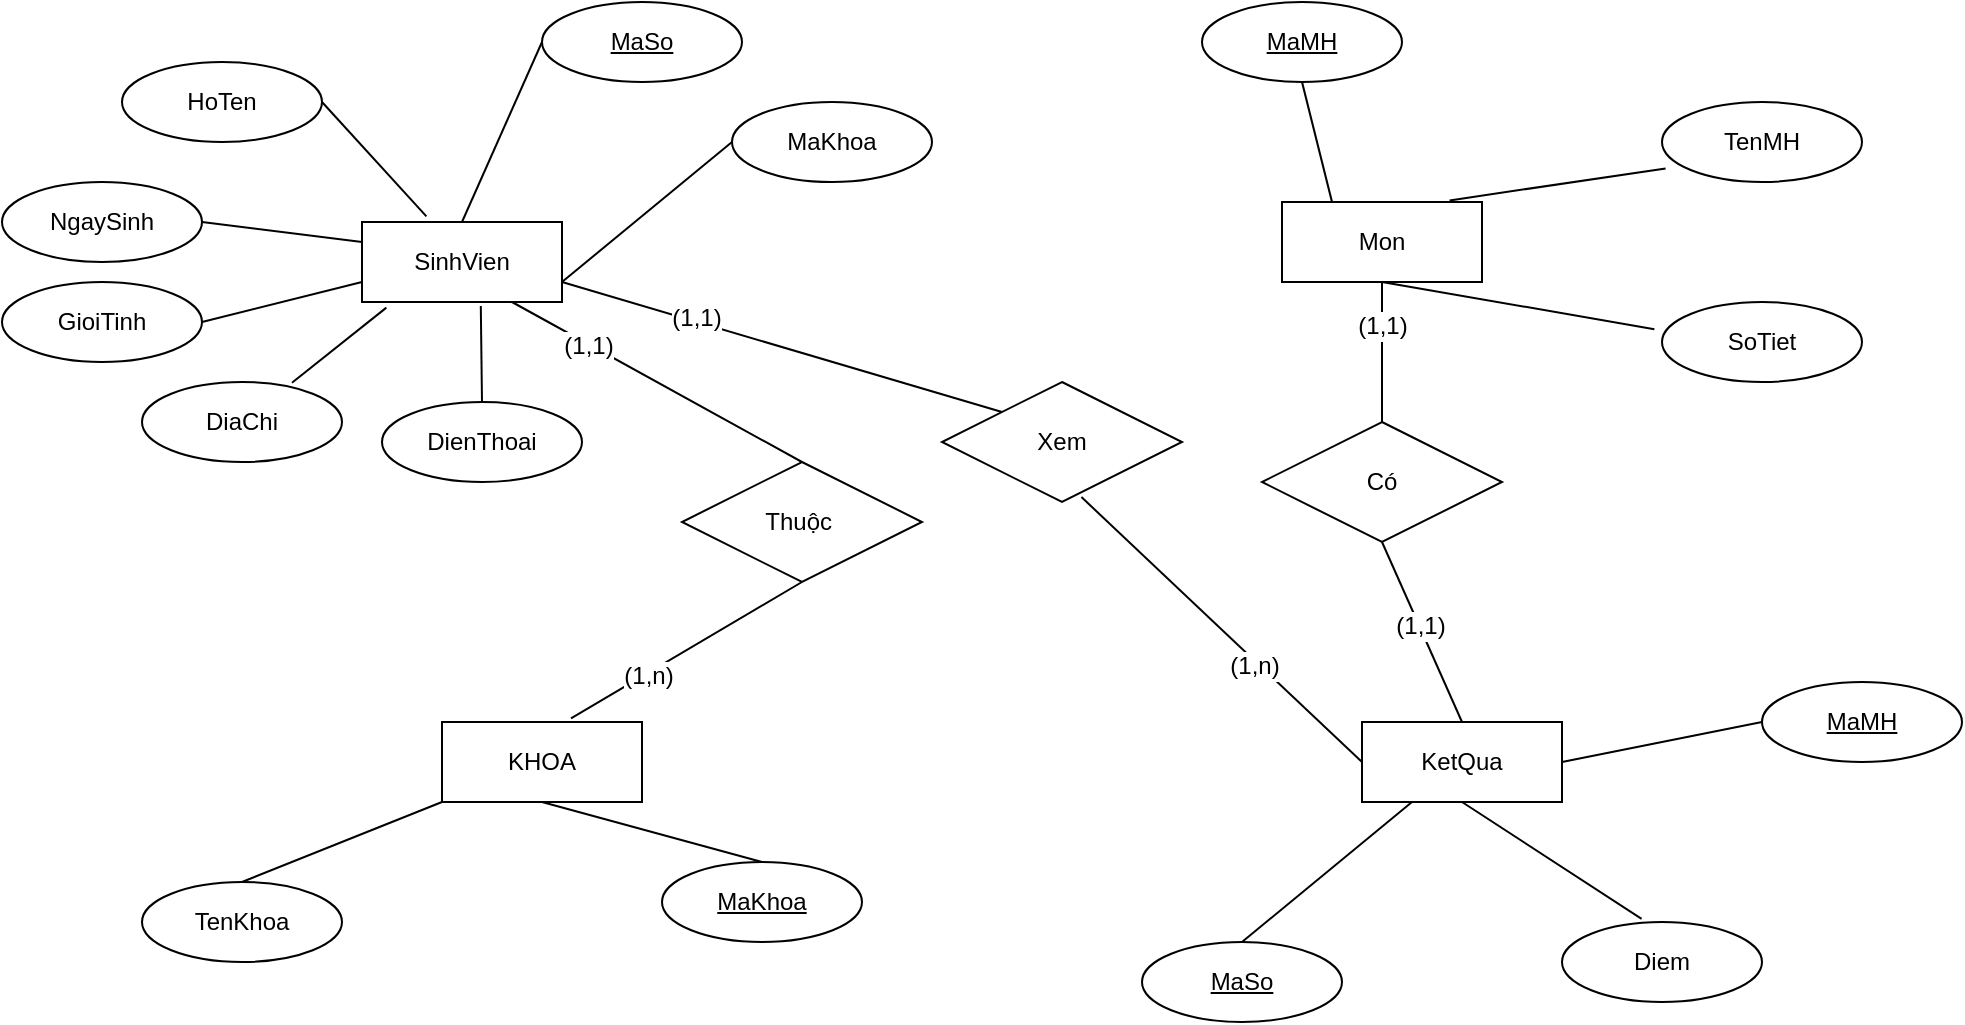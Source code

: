 <mxfile version="24.3.1" type="github">
  <diagram id="R2lEEEUBdFMjLlhIrx00" name="Page-1">
    <mxGraphModel dx="1226" dy="714" grid="1" gridSize="10" guides="1" tooltips="1" connect="1" arrows="1" fold="1" page="1" pageScale="1" pageWidth="850" pageHeight="1100" math="0" shadow="0" extFonts="Permanent Marker^https://fonts.googleapis.com/css?family=Permanent+Marker">
      <root>
        <mxCell id="0" />
        <mxCell id="1" parent="0" />
        <mxCell id="QVCUd0b25rxdbD5U4Ssb-1" value="SinhVien" style="whiteSpace=wrap;html=1;align=center;" vertex="1" parent="1">
          <mxGeometry x="190" y="120" width="100" height="40" as="geometry" />
        </mxCell>
        <mxCell id="QVCUd0b25rxdbD5U4Ssb-2" value="HoTen" style="ellipse;whiteSpace=wrap;html=1;align=center;" vertex="1" parent="1">
          <mxGeometry x="70" y="40" width="100" height="40" as="geometry" />
        </mxCell>
        <mxCell id="QVCUd0b25rxdbD5U4Ssb-3" value="MaSo" style="ellipse;whiteSpace=wrap;html=1;align=center;fontStyle=4;" vertex="1" parent="1">
          <mxGeometry x="280" y="10" width="100" height="40" as="geometry" />
        </mxCell>
        <mxCell id="QVCUd0b25rxdbD5U4Ssb-4" value="GioiTinh" style="ellipse;whiteSpace=wrap;html=1;align=center;" vertex="1" parent="1">
          <mxGeometry x="10" y="150" width="100" height="40" as="geometry" />
        </mxCell>
        <mxCell id="QVCUd0b25rxdbD5U4Ssb-5" value="DienThoai" style="ellipse;whiteSpace=wrap;html=1;align=center;" vertex="1" parent="1">
          <mxGeometry x="200" y="210" width="100" height="40" as="geometry" />
        </mxCell>
        <mxCell id="QVCUd0b25rxdbD5U4Ssb-6" value="DiaChi" style="ellipse;whiteSpace=wrap;html=1;align=center;" vertex="1" parent="1">
          <mxGeometry x="80" y="200" width="100" height="40" as="geometry" />
        </mxCell>
        <mxCell id="QVCUd0b25rxdbD5U4Ssb-7" value="MaKhoa" style="ellipse;whiteSpace=wrap;html=1;align=center;" vertex="1" parent="1">
          <mxGeometry x="375" y="60" width="100" height="40" as="geometry" />
        </mxCell>
        <mxCell id="QVCUd0b25rxdbD5U4Ssb-8" value="NgaySinh" style="ellipse;whiteSpace=wrap;html=1;align=center;" vertex="1" parent="1">
          <mxGeometry x="10" y="100" width="100" height="40" as="geometry" />
        </mxCell>
        <mxCell id="QVCUd0b25rxdbD5U4Ssb-9" value="Mon" style="whiteSpace=wrap;html=1;align=center;" vertex="1" parent="1">
          <mxGeometry x="650" y="110" width="100" height="40" as="geometry" />
        </mxCell>
        <mxCell id="QVCUd0b25rxdbD5U4Ssb-10" value="MaMH" style="ellipse;whiteSpace=wrap;html=1;align=center;fontStyle=4;" vertex="1" parent="1">
          <mxGeometry x="610" y="10" width="100" height="40" as="geometry" />
        </mxCell>
        <mxCell id="QVCUd0b25rxdbD5U4Ssb-11" value="TenMH" style="ellipse;whiteSpace=wrap;html=1;align=center;" vertex="1" parent="1">
          <mxGeometry x="840" y="60" width="100" height="40" as="geometry" />
        </mxCell>
        <mxCell id="QVCUd0b25rxdbD5U4Ssb-12" value="SoTiet" style="ellipse;whiteSpace=wrap;html=1;align=center;" vertex="1" parent="1">
          <mxGeometry x="840" y="160" width="100" height="40" as="geometry" />
        </mxCell>
        <mxCell id="QVCUd0b25rxdbD5U4Ssb-13" value="KHOA" style="whiteSpace=wrap;html=1;align=center;" vertex="1" parent="1">
          <mxGeometry x="230" y="370" width="100" height="40" as="geometry" />
        </mxCell>
        <mxCell id="QVCUd0b25rxdbD5U4Ssb-14" value="TenKhoa" style="ellipse;whiteSpace=wrap;html=1;align=center;" vertex="1" parent="1">
          <mxGeometry x="80" y="450" width="100" height="40" as="geometry" />
        </mxCell>
        <mxCell id="QVCUd0b25rxdbD5U4Ssb-15" value="MaKhoa" style="ellipse;whiteSpace=wrap;html=1;align=center;fontStyle=4;" vertex="1" parent="1">
          <mxGeometry x="340" y="440" width="100" height="40" as="geometry" />
        </mxCell>
        <mxCell id="QVCUd0b25rxdbD5U4Ssb-16" value="KetQua" style="whiteSpace=wrap;html=1;align=center;" vertex="1" parent="1">
          <mxGeometry x="690" y="370" width="100" height="40" as="geometry" />
        </mxCell>
        <mxCell id="QVCUd0b25rxdbD5U4Ssb-17" value="MaSo" style="ellipse;whiteSpace=wrap;html=1;align=center;fontStyle=4;" vertex="1" parent="1">
          <mxGeometry x="580" y="480" width="100" height="40" as="geometry" />
        </mxCell>
        <mxCell id="QVCUd0b25rxdbD5U4Ssb-18" value="MaMH" style="ellipse;whiteSpace=wrap;html=1;align=center;fontStyle=4;" vertex="1" parent="1">
          <mxGeometry x="890" y="350" width="100" height="40" as="geometry" />
        </mxCell>
        <mxCell id="QVCUd0b25rxdbD5U4Ssb-19" value="Diem" style="ellipse;whiteSpace=wrap;html=1;align=center;" vertex="1" parent="1">
          <mxGeometry x="790" y="470" width="100" height="40" as="geometry" />
        </mxCell>
        <mxCell id="QVCUd0b25rxdbD5U4Ssb-21" value="" style="endArrow=none;html=1;rounded=0;fontSize=12;startSize=8;endSize=8;curved=1;entryX=0;entryY=0.5;entryDx=0;entryDy=0;exitX=0.5;exitY=0;exitDx=0;exitDy=0;" edge="1" parent="1" source="QVCUd0b25rxdbD5U4Ssb-1" target="QVCUd0b25rxdbD5U4Ssb-3">
          <mxGeometry relative="1" as="geometry">
            <mxPoint x="190" y="140" as="sourcePoint" />
            <mxPoint x="350" y="140" as="targetPoint" />
          </mxGeometry>
        </mxCell>
        <mxCell id="QVCUd0b25rxdbD5U4Ssb-22" value="" style="endArrow=none;html=1;rounded=0;fontSize=12;startSize=8;endSize=8;curved=1;entryX=1;entryY=0.5;entryDx=0;entryDy=0;exitX=0.322;exitY=-0.07;exitDx=0;exitDy=0;exitPerimeter=0;" edge="1" parent="1" source="QVCUd0b25rxdbD5U4Ssb-1" target="QVCUd0b25rxdbD5U4Ssb-2">
          <mxGeometry relative="1" as="geometry">
            <mxPoint x="230" y="130" as="sourcePoint" />
            <mxPoint x="290" y="40" as="targetPoint" />
          </mxGeometry>
        </mxCell>
        <mxCell id="QVCUd0b25rxdbD5U4Ssb-24" value="" style="endArrow=none;html=1;rounded=0;fontSize=12;startSize=8;endSize=8;curved=1;entryX=0;entryY=0.25;entryDx=0;entryDy=0;exitX=1;exitY=0.5;exitDx=0;exitDy=0;" edge="1" parent="1" source="QVCUd0b25rxdbD5U4Ssb-8" target="QVCUd0b25rxdbD5U4Ssb-1">
          <mxGeometry relative="1" as="geometry">
            <mxPoint x="240" y="140" as="sourcePoint" />
            <mxPoint x="300" y="50" as="targetPoint" />
          </mxGeometry>
        </mxCell>
        <mxCell id="QVCUd0b25rxdbD5U4Ssb-25" value="" style="endArrow=none;html=1;rounded=0;fontSize=12;startSize=8;endSize=8;curved=1;entryX=1;entryY=0.5;entryDx=0;entryDy=0;exitX=0;exitY=0.75;exitDx=0;exitDy=0;" edge="1" parent="1" source="QVCUd0b25rxdbD5U4Ssb-1" target="QVCUd0b25rxdbD5U4Ssb-4">
          <mxGeometry relative="1" as="geometry">
            <mxPoint x="250" y="150" as="sourcePoint" />
            <mxPoint x="310" y="60" as="targetPoint" />
          </mxGeometry>
        </mxCell>
        <mxCell id="QVCUd0b25rxdbD5U4Ssb-26" value="" style="endArrow=none;html=1;rounded=0;fontSize=12;startSize=8;endSize=8;curved=1;entryX=0.122;entryY=1.07;entryDx=0;entryDy=0;exitX=0.75;exitY=0.01;exitDx=0;exitDy=0;exitPerimeter=0;entryPerimeter=0;" edge="1" parent="1" source="QVCUd0b25rxdbD5U4Ssb-6" target="QVCUd0b25rxdbD5U4Ssb-1">
          <mxGeometry relative="1" as="geometry">
            <mxPoint x="260" y="160" as="sourcePoint" />
            <mxPoint x="320" y="70" as="targetPoint" />
          </mxGeometry>
        </mxCell>
        <mxCell id="QVCUd0b25rxdbD5U4Ssb-27" value="" style="endArrow=none;html=1;rounded=0;fontSize=12;startSize=8;endSize=8;curved=1;entryX=0;entryY=0.5;entryDx=0;entryDy=0;exitX=1;exitY=0.75;exitDx=0;exitDy=0;" edge="1" parent="1" source="QVCUd0b25rxdbD5U4Ssb-1" target="QVCUd0b25rxdbD5U4Ssb-7">
          <mxGeometry relative="1" as="geometry">
            <mxPoint x="270" y="170" as="sourcePoint" />
            <mxPoint x="330" y="80" as="targetPoint" />
          </mxGeometry>
        </mxCell>
        <mxCell id="QVCUd0b25rxdbD5U4Ssb-28" value="" style="endArrow=none;html=1;rounded=0;fontSize=12;startSize=8;endSize=8;curved=1;entryX=0.5;entryY=0;entryDx=0;entryDy=0;exitX=0.594;exitY=1.05;exitDx=0;exitDy=0;exitPerimeter=0;" edge="1" parent="1" source="QVCUd0b25rxdbD5U4Ssb-1" target="QVCUd0b25rxdbD5U4Ssb-5">
          <mxGeometry relative="1" as="geometry">
            <mxPoint x="280" y="180" as="sourcePoint" />
            <mxPoint x="340" y="90" as="targetPoint" />
          </mxGeometry>
        </mxCell>
        <mxCell id="QVCUd0b25rxdbD5U4Ssb-29" value="" style="endArrow=none;html=1;rounded=0;fontSize=12;startSize=8;endSize=8;curved=1;entryX=0.25;entryY=0;entryDx=0;entryDy=0;exitX=0.5;exitY=1;exitDx=0;exitDy=0;" edge="1" parent="1" source="QVCUd0b25rxdbD5U4Ssb-10" target="QVCUd0b25rxdbD5U4Ssb-9">
          <mxGeometry relative="1" as="geometry">
            <mxPoint x="391" y="208.4" as="sourcePoint" />
            <mxPoint x="740" y="150.0" as="targetPoint" />
          </mxGeometry>
        </mxCell>
        <mxCell id="QVCUd0b25rxdbD5U4Ssb-30" value="" style="endArrow=none;html=1;rounded=0;fontSize=12;startSize=8;endSize=8;curved=1;entryX=0.838;entryY=-0.02;entryDx=0;entryDy=0;exitX=0.018;exitY=0.83;exitDx=0;exitDy=0;exitPerimeter=0;entryPerimeter=0;" edge="1" parent="1" source="QVCUd0b25rxdbD5U4Ssb-11" target="QVCUd0b25rxdbD5U4Ssb-9">
          <mxGeometry relative="1" as="geometry">
            <mxPoint x="626" y="128" as="sourcePoint" />
            <mxPoint x="655" y="220" as="targetPoint" />
          </mxGeometry>
        </mxCell>
        <mxCell id="QVCUd0b25rxdbD5U4Ssb-31" value="" style="endArrow=none;html=1;rounded=0;fontSize=12;startSize=8;endSize=8;curved=1;entryX=-0.038;entryY=0.34;entryDx=0;entryDy=0;exitX=0.5;exitY=1;exitDx=0;exitDy=0;entryPerimeter=0;" edge="1" parent="1" source="QVCUd0b25rxdbD5U4Ssb-9" target="QVCUd0b25rxdbD5U4Ssb-12">
          <mxGeometry relative="1" as="geometry">
            <mxPoint x="636" y="138" as="sourcePoint" />
            <mxPoint x="665" y="230" as="targetPoint" />
          </mxGeometry>
        </mxCell>
        <mxCell id="QVCUd0b25rxdbD5U4Ssb-35" value="" style="endArrow=none;html=1;rounded=0;fontSize=12;startSize=8;endSize=8;curved=1;entryX=0.5;entryY=0;entryDx=0;entryDy=0;exitX=0.25;exitY=1;exitDx=0;exitDy=0;" edge="1" parent="1" source="QVCUd0b25rxdbD5U4Ssb-16" target="QVCUd0b25rxdbD5U4Ssb-17">
          <mxGeometry relative="1" as="geometry">
            <mxPoint x="440" y="440" as="sourcePoint" />
            <mxPoint x="600" y="440" as="targetPoint" />
          </mxGeometry>
        </mxCell>
        <mxCell id="QVCUd0b25rxdbD5U4Ssb-36" value="" style="endArrow=none;html=1;rounded=0;fontSize=12;startSize=8;endSize=8;curved=1;exitX=1;exitY=0.5;exitDx=0;exitDy=0;entryX=0;entryY=0.5;entryDx=0;entryDy=0;" edge="1" parent="1" source="QVCUd0b25rxdbD5U4Ssb-16" target="QVCUd0b25rxdbD5U4Ssb-18">
          <mxGeometry relative="1" as="geometry">
            <mxPoint x="700" y="450" as="sourcePoint" />
            <mxPoint x="860" y="450" as="targetPoint" />
          </mxGeometry>
        </mxCell>
        <mxCell id="QVCUd0b25rxdbD5U4Ssb-37" value="" style="endArrow=none;html=1;rounded=0;fontSize=12;startSize=8;endSize=8;curved=1;entryX=0.5;entryY=1;entryDx=0;entryDy=0;exitX=0.398;exitY=-0.04;exitDx=0;exitDy=0;exitPerimeter=0;" edge="1" parent="1" source="QVCUd0b25rxdbD5U4Ssb-19" target="QVCUd0b25rxdbD5U4Ssb-16">
          <mxGeometry relative="1" as="geometry">
            <mxPoint x="420" y="530" as="sourcePoint" />
            <mxPoint x="580" y="530" as="targetPoint" />
          </mxGeometry>
        </mxCell>
        <mxCell id="QVCUd0b25rxdbD5U4Ssb-38" value="" style="endArrow=none;html=1;rounded=0;fontSize=12;startSize=8;endSize=8;curved=1;exitX=0.5;exitY=0;exitDx=0;exitDy=0;entryX=0;entryY=1;entryDx=0;entryDy=0;" edge="1" parent="1" source="QVCUd0b25rxdbD5U4Ssb-14" target="QVCUd0b25rxdbD5U4Ssb-13">
          <mxGeometry relative="1" as="geometry">
            <mxPoint x="60" y="410" as="sourcePoint" />
            <mxPoint x="220" y="410" as="targetPoint" />
          </mxGeometry>
        </mxCell>
        <mxCell id="QVCUd0b25rxdbD5U4Ssb-39" value="" style="endArrow=none;html=1;rounded=0;fontSize=12;startSize=8;endSize=8;curved=1;exitX=0.5;exitY=0;exitDx=0;exitDy=0;entryX=0.5;entryY=1;entryDx=0;entryDy=0;" edge="1" parent="1" source="QVCUd0b25rxdbD5U4Ssb-15" target="QVCUd0b25rxdbD5U4Ssb-13">
          <mxGeometry relative="1" as="geometry">
            <mxPoint x="20" y="550" as="sourcePoint" />
            <mxPoint x="180" y="550" as="targetPoint" />
          </mxGeometry>
        </mxCell>
        <mxCell id="QVCUd0b25rxdbD5U4Ssb-40" value="Thuộc&amp;nbsp;" style="shape=rhombus;perimeter=rhombusPerimeter;whiteSpace=wrap;html=1;align=center;" vertex="1" parent="1">
          <mxGeometry x="350" y="240" width="120" height="60" as="geometry" />
        </mxCell>
        <mxCell id="QVCUd0b25rxdbD5U4Ssb-42" value="" style="endArrow=none;html=1;rounded=0;fontSize=12;startSize=8;endSize=8;curved=1;exitX=0.75;exitY=1;exitDx=0;exitDy=0;entryX=0.5;entryY=0;entryDx=0;entryDy=0;" edge="1" parent="1" source="QVCUd0b25rxdbD5U4Ssb-1" target="QVCUd0b25rxdbD5U4Ssb-40">
          <mxGeometry relative="1" as="geometry">
            <mxPoint x="330" y="270" as="sourcePoint" />
            <mxPoint x="490" y="270" as="targetPoint" />
          </mxGeometry>
        </mxCell>
        <mxCell id="QVCUd0b25rxdbD5U4Ssb-44" value="(1,1)" style="edgeLabel;html=1;align=center;verticalAlign=middle;resizable=0;points=[];fontSize=12;" vertex="1" connectable="0" parent="QVCUd0b25rxdbD5U4Ssb-42">
          <mxGeometry x="-0.469" relative="1" as="geometry">
            <mxPoint x="-1" as="offset" />
          </mxGeometry>
        </mxCell>
        <mxCell id="QVCUd0b25rxdbD5U4Ssb-43" value="" style="endArrow=none;html=1;rounded=0;fontSize=12;startSize=8;endSize=8;curved=1;exitX=0.5;exitY=1;exitDx=0;exitDy=0;entryX=0.645;entryY=-0.044;entryDx=0;entryDy=0;entryPerimeter=0;" edge="1" parent="1" source="QVCUd0b25rxdbD5U4Ssb-40" target="QVCUd0b25rxdbD5U4Ssb-13">
          <mxGeometry relative="1" as="geometry">
            <mxPoint x="310" y="390" as="sourcePoint" />
            <mxPoint x="470" y="390" as="targetPoint" />
          </mxGeometry>
        </mxCell>
        <mxCell id="QVCUd0b25rxdbD5U4Ssb-45" value="(1,n)" style="edgeLabel;html=1;align=center;verticalAlign=middle;resizable=0;points=[];fontSize=12;" vertex="1" connectable="0" parent="QVCUd0b25rxdbD5U4Ssb-43">
          <mxGeometry x="0.342" y="1" relative="1" as="geometry">
            <mxPoint as="offset" />
          </mxGeometry>
        </mxCell>
        <mxCell id="QVCUd0b25rxdbD5U4Ssb-46" value="" style="endArrow=none;html=1;rounded=0;fontSize=12;startSize=8;endSize=8;curved=1;entryX=0;entryY=0.5;entryDx=0;entryDy=0;exitX=0.581;exitY=0.959;exitDx=0;exitDy=0;exitPerimeter=0;" edge="1" parent="1" source="QVCUd0b25rxdbD5U4Ssb-47" target="QVCUd0b25rxdbD5U4Ssb-16">
          <mxGeometry relative="1" as="geometry">
            <mxPoint x="510" y="280" as="sourcePoint" />
            <mxPoint x="580" y="390" as="targetPoint" />
          </mxGeometry>
        </mxCell>
        <mxCell id="QVCUd0b25rxdbD5U4Ssb-50" value="(1,n)" style="edgeLabel;html=1;align=center;verticalAlign=middle;resizable=0;points=[];fontSize=12;" vertex="1" connectable="0" parent="QVCUd0b25rxdbD5U4Ssb-46">
          <mxGeometry x="0.262" y="-3" relative="1" as="geometry">
            <mxPoint y="-1" as="offset" />
          </mxGeometry>
        </mxCell>
        <mxCell id="QVCUd0b25rxdbD5U4Ssb-47" value="Xem" style="shape=rhombus;perimeter=rhombusPerimeter;whiteSpace=wrap;html=1;align=center;" vertex="1" parent="1">
          <mxGeometry x="480" y="200" width="120" height="60" as="geometry" />
        </mxCell>
        <mxCell id="QVCUd0b25rxdbD5U4Ssb-48" value="" style="endArrow=none;html=1;rounded=0;fontSize=12;startSize=8;endSize=8;curved=1;exitX=1;exitY=0.75;exitDx=0;exitDy=0;entryX=0;entryY=0;entryDx=0;entryDy=0;" edge="1" parent="1" source="QVCUd0b25rxdbD5U4Ssb-1" target="QVCUd0b25rxdbD5U4Ssb-47">
          <mxGeometry relative="1" as="geometry">
            <mxPoint x="320" y="170" as="sourcePoint" />
            <mxPoint x="480" y="170" as="targetPoint" />
          </mxGeometry>
        </mxCell>
        <mxCell id="QVCUd0b25rxdbD5U4Ssb-49" value="(1,1)" style="edgeLabel;html=1;align=center;verticalAlign=middle;resizable=0;points=[];fontSize=12;" vertex="1" connectable="0" parent="QVCUd0b25rxdbD5U4Ssb-48">
          <mxGeometry x="-0.402" y="2" relative="1" as="geometry">
            <mxPoint as="offset" />
          </mxGeometry>
        </mxCell>
        <mxCell id="QVCUd0b25rxdbD5U4Ssb-51" value="Có" style="shape=rhombus;perimeter=rhombusPerimeter;whiteSpace=wrap;html=1;align=center;" vertex="1" parent="1">
          <mxGeometry x="640" y="220" width="120" height="60" as="geometry" />
        </mxCell>
        <mxCell id="QVCUd0b25rxdbD5U4Ssb-52" value="" style="endArrow=none;html=1;rounded=0;fontSize=12;startSize=8;endSize=8;curved=1;exitX=0.5;exitY=1;exitDx=0;exitDy=0;entryX=0.5;entryY=0;entryDx=0;entryDy=0;" edge="1" parent="1" source="QVCUd0b25rxdbD5U4Ssb-51" target="QVCUd0b25rxdbD5U4Ssb-16">
          <mxGeometry relative="1" as="geometry">
            <mxPoint x="710" y="380" as="sourcePoint" />
            <mxPoint x="870" y="380" as="targetPoint" />
          </mxGeometry>
        </mxCell>
        <mxCell id="QVCUd0b25rxdbD5U4Ssb-55" value="(1,1)" style="edgeLabel;html=1;align=center;verticalAlign=middle;resizable=0;points=[];fontSize=12;" vertex="1" connectable="0" parent="QVCUd0b25rxdbD5U4Ssb-52">
          <mxGeometry x="-0.065" relative="1" as="geometry">
            <mxPoint as="offset" />
          </mxGeometry>
        </mxCell>
        <mxCell id="QVCUd0b25rxdbD5U4Ssb-53" value="" style="endArrow=none;html=1;rounded=0;fontSize=12;startSize=8;endSize=8;curved=1;exitX=0.5;exitY=1;exitDx=0;exitDy=0;entryX=0.5;entryY=0;entryDx=0;entryDy=0;" edge="1" parent="1" source="QVCUd0b25rxdbD5U4Ssb-9" target="QVCUd0b25rxdbD5U4Ssb-51">
          <mxGeometry relative="1" as="geometry">
            <mxPoint x="680" y="370" as="sourcePoint" />
            <mxPoint x="670" y="490" as="targetPoint" />
          </mxGeometry>
        </mxCell>
        <mxCell id="QVCUd0b25rxdbD5U4Ssb-54" value="(1,1)" style="edgeLabel;html=1;align=center;verticalAlign=middle;resizable=0;points=[];fontSize=12;" vertex="1" connectable="0" parent="QVCUd0b25rxdbD5U4Ssb-53">
          <mxGeometry x="-0.383" relative="1" as="geometry">
            <mxPoint as="offset" />
          </mxGeometry>
        </mxCell>
      </root>
    </mxGraphModel>
  </diagram>
</mxfile>
